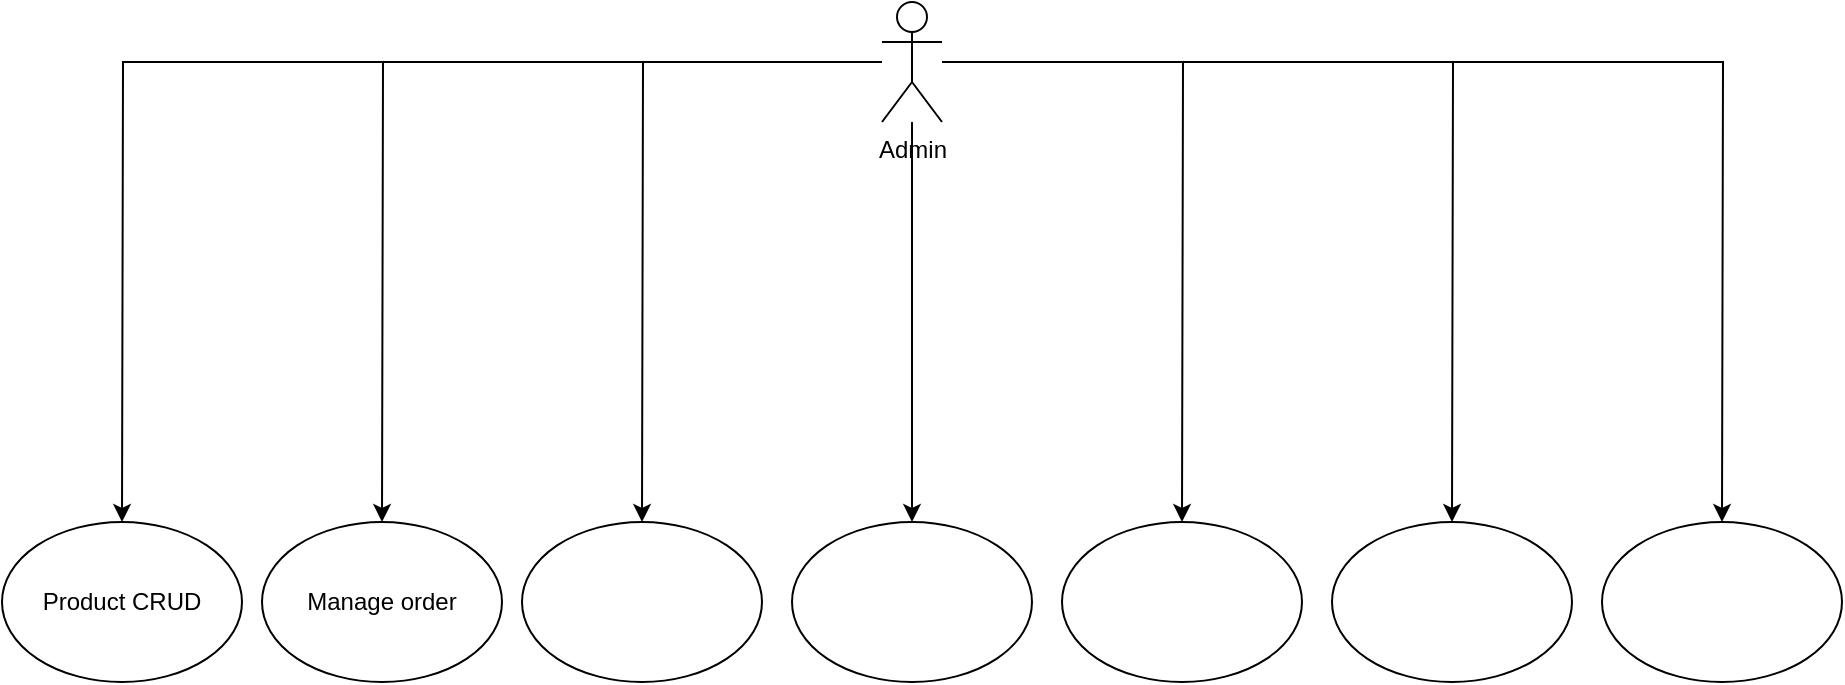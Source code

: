 <mxfile version="24.7.15">
  <diagram name="Page-1" id="iBDs6v3_dnTy8JfgTPV6">
    <mxGraphModel dx="1691" dy="446" grid="1" gridSize="10" guides="1" tooltips="1" connect="1" arrows="1" fold="1" page="1" pageScale="1" pageWidth="850" pageHeight="1100" math="0" shadow="0">
      <root>
        <mxCell id="0" />
        <mxCell id="1" parent="0" />
        <mxCell id="S30HmlT3fCBCeUfr8exj-2" value="" style="edgeStyle=orthogonalEdgeStyle;rounded=0;orthogonalLoop=1;jettySize=auto;html=1;" edge="1" parent="1" source="_qEw-VTvu6cOcD2FWl5k-2">
          <mxGeometry relative="1" as="geometry">
            <mxPoint x="230" y="520" as="targetPoint" />
          </mxGeometry>
        </mxCell>
        <mxCell id="S30HmlT3fCBCeUfr8exj-4" value="" style="edgeStyle=orthogonalEdgeStyle;rounded=0;orthogonalLoop=1;jettySize=auto;html=1;" edge="1" parent="1" source="_qEw-VTvu6cOcD2FWl5k-2">
          <mxGeometry relative="1" as="geometry">
            <mxPoint x="-40" y="520" as="targetPoint" />
          </mxGeometry>
        </mxCell>
        <mxCell id="S30HmlT3fCBCeUfr8exj-6" value="" style="edgeStyle=orthogonalEdgeStyle;rounded=0;orthogonalLoop=1;jettySize=auto;html=1;" edge="1" parent="1" source="_qEw-VTvu6cOcD2FWl5k-2">
          <mxGeometry relative="1" as="geometry">
            <mxPoint x="95" y="520" as="targetPoint" />
          </mxGeometry>
        </mxCell>
        <mxCell id="S30HmlT3fCBCeUfr8exj-9" value="" style="edgeStyle=orthogonalEdgeStyle;rounded=0;orthogonalLoop=1;jettySize=auto;html=1;" edge="1" parent="1" source="_qEw-VTvu6cOcD2FWl5k-2">
          <mxGeometry relative="1" as="geometry">
            <mxPoint x="365" y="520" as="targetPoint" />
          </mxGeometry>
        </mxCell>
        <mxCell id="S30HmlT3fCBCeUfr8exj-11" value="" style="edgeStyle=orthogonalEdgeStyle;rounded=0;orthogonalLoop=1;jettySize=auto;html=1;" edge="1" parent="1" source="_qEw-VTvu6cOcD2FWl5k-2">
          <mxGeometry relative="1" as="geometry">
            <mxPoint x="500" y="520" as="targetPoint" />
          </mxGeometry>
        </mxCell>
        <mxCell id="S30HmlT3fCBCeUfr8exj-13" value="" style="edgeStyle=orthogonalEdgeStyle;rounded=0;orthogonalLoop=1;jettySize=auto;html=1;" edge="1" parent="1" source="_qEw-VTvu6cOcD2FWl5k-2">
          <mxGeometry relative="1" as="geometry">
            <mxPoint x="-170" y="520" as="targetPoint" />
          </mxGeometry>
        </mxCell>
        <mxCell id="S30HmlT3fCBCeUfr8exj-15" value="" style="edgeStyle=orthogonalEdgeStyle;rounded=0;orthogonalLoop=1;jettySize=auto;html=1;" edge="1" parent="1" source="_qEw-VTvu6cOcD2FWl5k-2">
          <mxGeometry relative="1" as="geometry">
            <mxPoint x="-300" y="520" as="targetPoint" />
          </mxGeometry>
        </mxCell>
        <mxCell id="_qEw-VTvu6cOcD2FWl5k-2" value="Admin" style="shape=umlActor;verticalLabelPosition=bottom;verticalAlign=top;html=1;outlineConnect=0;" parent="1" vertex="1">
          <mxGeometry x="80" y="260" width="30" height="60" as="geometry" />
        </mxCell>
        <mxCell id="S30HmlT3fCBCeUfr8exj-17" value="Product&amp;nbsp;&lt;span style=&quot;background-color: initial;&quot;&gt;CRUD&lt;/span&gt;" style="ellipse;whiteSpace=wrap;html=1;" vertex="1" parent="1">
          <mxGeometry x="-360" y="520" width="120" height="80" as="geometry" />
        </mxCell>
        <mxCell id="S30HmlT3fCBCeUfr8exj-18" value="Manage order" style="ellipse;whiteSpace=wrap;html=1;" vertex="1" parent="1">
          <mxGeometry x="-230" y="520" width="120" height="80" as="geometry" />
        </mxCell>
        <mxCell id="S30HmlT3fCBCeUfr8exj-19" value="" style="ellipse;whiteSpace=wrap;html=1;" vertex="1" parent="1">
          <mxGeometry x="-100" y="520" width="120" height="80" as="geometry" />
        </mxCell>
        <mxCell id="S30HmlT3fCBCeUfr8exj-20" value="" style="ellipse;whiteSpace=wrap;html=1;" vertex="1" parent="1">
          <mxGeometry x="35" y="520" width="120" height="80" as="geometry" />
        </mxCell>
        <mxCell id="S30HmlT3fCBCeUfr8exj-21" value="" style="ellipse;whiteSpace=wrap;html=1;" vertex="1" parent="1">
          <mxGeometry x="170" y="520" width="120" height="80" as="geometry" />
        </mxCell>
        <mxCell id="S30HmlT3fCBCeUfr8exj-22" value="" style="ellipse;whiteSpace=wrap;html=1;" vertex="1" parent="1">
          <mxGeometry x="305" y="520" width="120" height="80" as="geometry" />
        </mxCell>
        <mxCell id="S30HmlT3fCBCeUfr8exj-23" value="" style="ellipse;whiteSpace=wrap;html=1;" vertex="1" parent="1">
          <mxGeometry x="440" y="520" width="120" height="80" as="geometry" />
        </mxCell>
      </root>
    </mxGraphModel>
  </diagram>
</mxfile>
